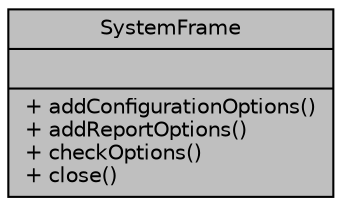 digraph "SystemFrame"
{
  edge [fontname="Helvetica",fontsize="10",labelfontname="Helvetica",labelfontsize="10"];
  node [fontname="Helvetica",fontsize="10",shape=record];
  Node1 [label="{SystemFrame\n||+ addConfigurationOptions()\l+ addReportOptions()\l+ checkOptions()\l+ close()\l}",height=0.2,width=0.4,color="black", fillcolor="grey75", style="filled", fontcolor="black"];
}
